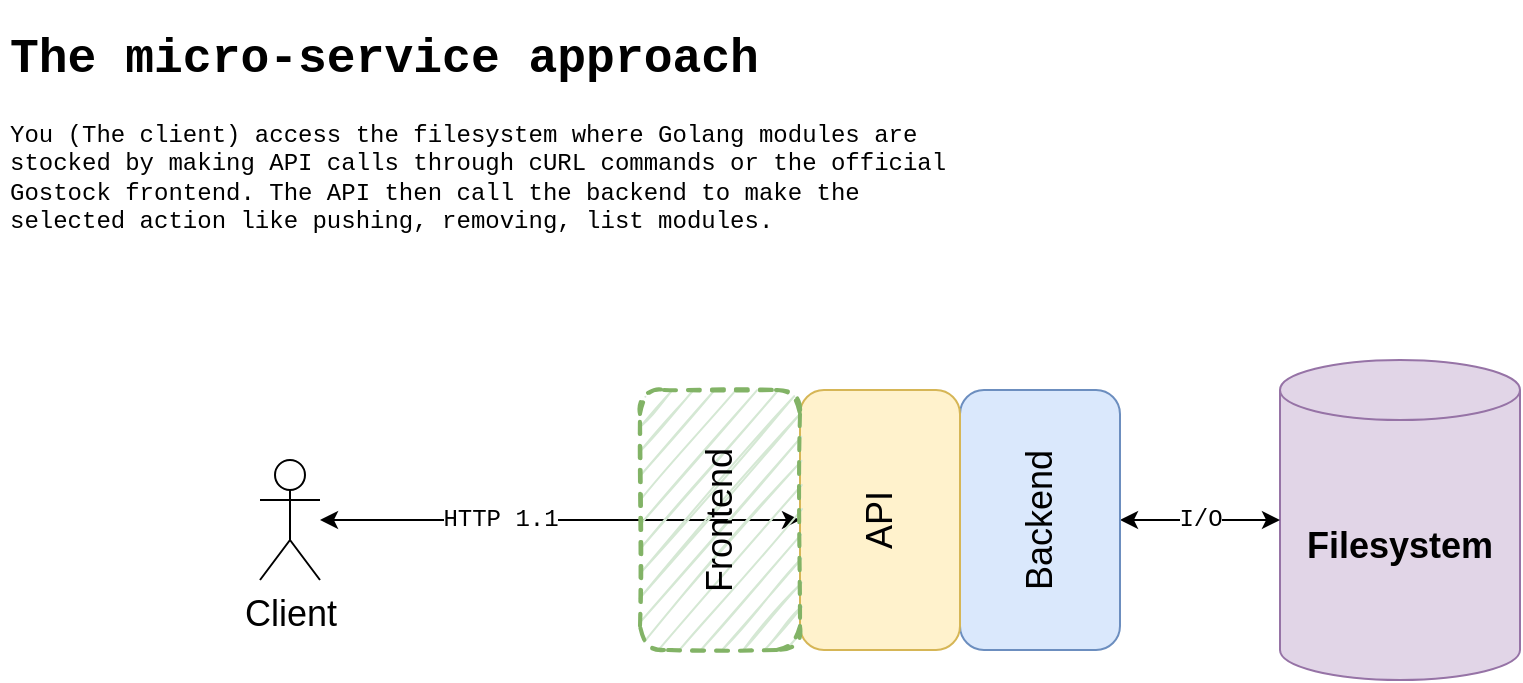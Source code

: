 <mxfile version="14.4.2" type="device"><diagram id="6bWIjw4UFP_oZ8mpnW0w" name="Page-1"><mxGraphModel dx="868" dy="1661" grid="1" gridSize="10" guides="1" tooltips="1" connect="1" arrows="1" fold="1" page="1" pageScale="1" pageWidth="827" pageHeight="1169" math="0" shadow="0"><root><mxCell id="0"/><mxCell id="1" parent="0"/><mxCell id="owhM-lZ2GMOl8waBdPzw-1" value="Filesystem" style="shape=cylinder3;whiteSpace=wrap;html=1;boundedLbl=1;backgroundOutline=1;size=15;fontStyle=1;fontSize=18;fillColor=#e1d5e7;strokeColor=#9673a6;" vertex="1" parent="1"><mxGeometry x="680" y="120" width="120" height="160" as="geometry"/></mxCell><mxCell id="owhM-lZ2GMOl8waBdPzw-5" value="I/O" style="edgeStyle=orthogonalEdgeStyle;rounded=0;orthogonalLoop=1;jettySize=auto;html=1;entryX=0;entryY=0.5;entryDx=0;entryDy=0;entryPerimeter=0;fontSize=12;startArrow=classic;startFill=1;fontFamily=Courier New;" edge="1" parent="1" source="owhM-lZ2GMOl8waBdPzw-2" target="owhM-lZ2GMOl8waBdPzw-1"><mxGeometry relative="1" as="geometry"/></mxCell><mxCell id="owhM-lZ2GMOl8waBdPzw-2" value="Backend" style="rounded=1;whiteSpace=wrap;html=1;fontSize=18;fillColor=#dae8fc;strokeColor=#6c8ebf;horizontal=0;" vertex="1" parent="1"><mxGeometry x="520" y="135" width="80" height="130" as="geometry"/></mxCell><mxCell id="owhM-lZ2GMOl8waBdPzw-3" value="API" style="rounded=1;whiteSpace=wrap;html=1;fontSize=18;fillColor=#fff2cc;strokeColor=#d6b656;horizontal=0;" vertex="1" parent="1"><mxGeometry x="440" y="135" width="80" height="130" as="geometry"/></mxCell><mxCell id="owhM-lZ2GMOl8waBdPzw-8" value="HTTP 1.1" style="edgeStyle=orthogonalEdgeStyle;rounded=0;orthogonalLoop=1;jettySize=auto;html=1;entryX=1;entryY=0.5;entryDx=0;entryDy=0;startArrow=classic;startFill=1;fontSize=12;fontFamily=Courier New;" edge="1" parent="1" source="owhM-lZ2GMOl8waBdPzw-6" target="owhM-lZ2GMOl8waBdPzw-4"><mxGeometry x="-0.25" relative="1" as="geometry"><Array as="points"><mxPoint x="370" y="200"/><mxPoint x="370" y="200"/></Array><mxPoint as="offset"/></mxGeometry></mxCell><mxCell id="owhM-lZ2GMOl8waBdPzw-6" value="Client" style="shape=umlActor;verticalLabelPosition=bottom;verticalAlign=top;html=1;outlineConnect=0;fontSize=18;" vertex="1" parent="1"><mxGeometry x="170" y="170" width="30" height="60" as="geometry"/></mxCell><mxCell id="owhM-lZ2GMOl8waBdPzw-9" value="&lt;h1&gt;The micro-service approach&lt;br&gt;&lt;/h1&gt;&lt;p&gt;You (The client) access the filesystem where Golang modules are stocked by making API calls through cURL commands or the official Gostock frontend. The API then call the backend to make the selected action like pushing, removing, list modules.&lt;br&gt;&lt;/p&gt;" style="text;html=1;strokeColor=none;fillColor=none;spacing=5;spacingTop=-20;whiteSpace=wrap;overflow=hidden;rounded=0;fontFamily=Courier New;fontSize=12;" vertex="1" parent="1"><mxGeometry x="40" y="-50" width="480" height="130" as="geometry"/></mxCell><mxCell id="owhM-lZ2GMOl8waBdPzw-4" value="Frontend" style="rounded=1;whiteSpace=wrap;html=1;fontSize=18;fillColor=#d5e8d4;strokeColor=#82b366;dashed=1;strokeWidth=2;shadow=0;sketch=1;horizontal=0;" vertex="1" parent="1"><mxGeometry x="360" y="135" width="80" height="130" as="geometry"/></mxCell></root></mxGraphModel></diagram></mxfile>